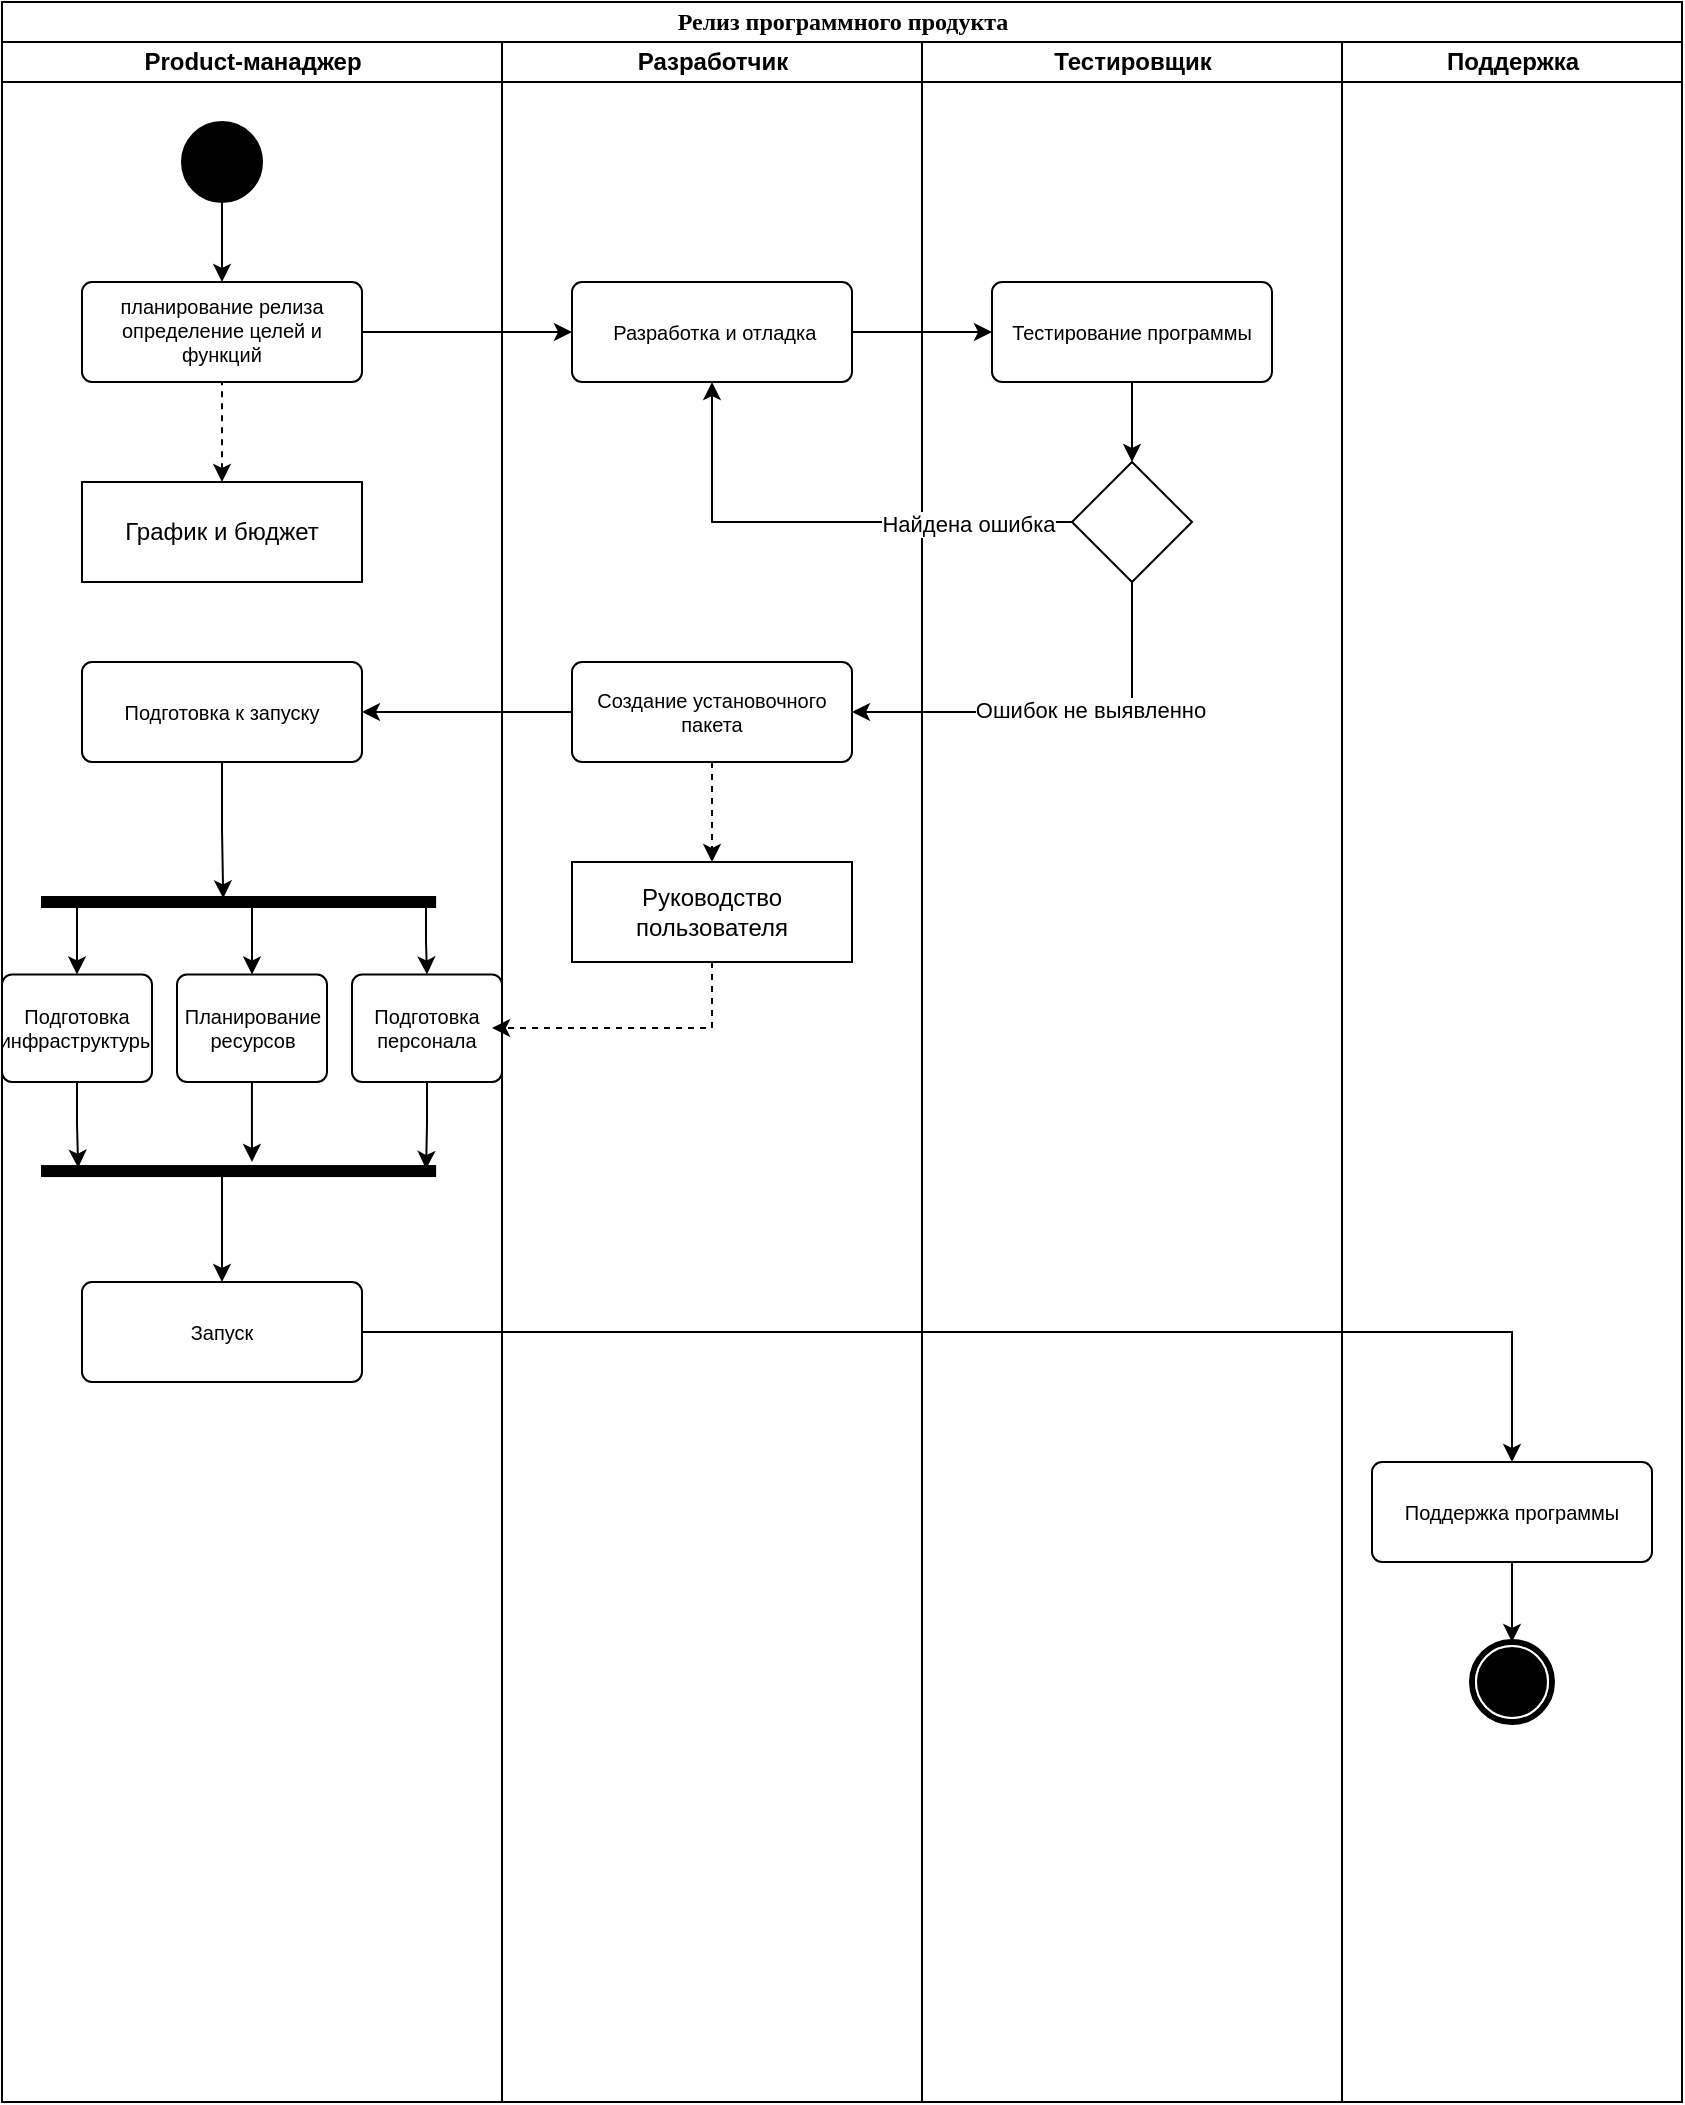 <mxfile version="21.5.2" type="device">
  <diagram name="Page-1" id="0783ab3e-0a74-02c8-0abd-f7b4e66b4bec">
    <mxGraphModel dx="1050" dy="582" grid="1" gridSize="10" guides="1" tooltips="1" connect="1" arrows="1" fold="1" page="1" pageScale="1" pageWidth="850" pageHeight="1100" background="none" math="0" shadow="0">
      <root>
        <mxCell id="0" />
        <mxCell id="1" parent="0" />
        <mxCell id="1c1d494c118603dd-1" value="Релиз программного продукта" style="swimlane;html=1;childLayout=stackLayout;startSize=20;rounded=0;shadow=0;comic=0;labelBackgroundColor=none;strokeWidth=1;fontFamily=Verdana;fontSize=12;align=center;" parent="1" vertex="1">
          <mxGeometry x="5" y="30" width="840" height="1050" as="geometry" />
        </mxCell>
        <mxCell id="1c1d494c118603dd-2" value="Product-манаджер" style="swimlane;html=1;startSize=20;" parent="1c1d494c118603dd-1" vertex="1">
          <mxGeometry y="20" width="250" height="1030" as="geometry" />
        </mxCell>
        <mxCell id="uNPilMALlv55LddA5tbx-31" style="edgeStyle=orthogonalEdgeStyle;rounded=0;orthogonalLoop=1;jettySize=auto;html=1;" edge="1" parent="1c1d494c118603dd-2" source="60571a20871a0731-4" target="uNPilMALlv55LddA5tbx-30">
          <mxGeometry relative="1" as="geometry" />
        </mxCell>
        <mxCell id="60571a20871a0731-4" value="" style="ellipse;whiteSpace=wrap;html=1;rounded=0;shadow=0;comic=0;labelBackgroundColor=none;strokeWidth=1;fillColor=#000000;fontFamily=Verdana;fontSize=12;align=center;" parent="1c1d494c118603dd-2" vertex="1">
          <mxGeometry x="90" y="40" width="40" height="40" as="geometry" />
        </mxCell>
        <mxCell id="uNPilMALlv55LddA5tbx-30" value="&lt;font style=&quot;font-size: 10px;&quot;&gt;планирование релиза&lt;br style=&quot;border-color: var(--border-color); font-size: 10px;&quot;&gt;определение целей и функций&lt;/font&gt;" style="html=1;align=center;verticalAlign=top;rounded=1;absoluteArcSize=1;arcSize=10;dashed=0;whiteSpace=wrap;fontSize=10;" vertex="1" parent="1c1d494c118603dd-2">
          <mxGeometry x="40" y="120" width="140" height="50" as="geometry" />
        </mxCell>
        <mxCell id="uNPilMALlv55LddA5tbx-34" style="edgeStyle=orthogonalEdgeStyle;rounded=0;orthogonalLoop=1;jettySize=auto;html=1;entryX=0.5;entryY=1;entryDx=0;entryDy=0;dashed=1;startArrow=classic;startFill=1;endArrow=none;endFill=0;" edge="1" parent="1c1d494c118603dd-2" source="uNPilMALlv55LddA5tbx-32" target="uNPilMALlv55LddA5tbx-30">
          <mxGeometry relative="1" as="geometry" />
        </mxCell>
        <mxCell id="uNPilMALlv55LddA5tbx-32" value="График и бюджет" style="html=1;whiteSpace=wrap;" vertex="1" parent="1c1d494c118603dd-2">
          <mxGeometry x="40" y="220" width="140" height="50" as="geometry" />
        </mxCell>
        <mxCell id="uNPilMALlv55LddA5tbx-75" style="edgeStyle=orthogonalEdgeStyle;rounded=0;orthogonalLoop=1;jettySize=auto;html=1;entryX=0.868;entryY=0.461;entryDx=0;entryDy=0;entryPerimeter=0;" edge="1" parent="1c1d494c118603dd-2" source="uNPilMALlv55LddA5tbx-49" target="uNPilMALlv55LddA5tbx-52">
          <mxGeometry relative="1" as="geometry" />
        </mxCell>
        <mxCell id="uNPilMALlv55LddA5tbx-49" value="Подготовка к запуску" style="html=1;align=center;verticalAlign=middle;rounded=1;absoluteArcSize=1;arcSize=10;dashed=0;whiteSpace=wrap;fontSize=10;" vertex="1" parent="1c1d494c118603dd-2">
          <mxGeometry x="40" y="310" width="140" height="50" as="geometry" />
        </mxCell>
        <mxCell id="uNPilMALlv55LddA5tbx-61" style="edgeStyle=orthogonalEdgeStyle;rounded=0;orthogonalLoop=1;jettySize=auto;html=1;entryX=0.5;entryY=0;entryDx=0;entryDy=0;" edge="1" parent="1c1d494c118603dd-2" source="uNPilMALlv55LddA5tbx-52" target="uNPilMALlv55LddA5tbx-56">
          <mxGeometry relative="1" as="geometry">
            <Array as="points">
              <mxPoint x="125" y="440" />
              <mxPoint x="125" y="440" />
            </Array>
          </mxGeometry>
        </mxCell>
        <mxCell id="uNPilMALlv55LddA5tbx-63" style="edgeStyle=orthogonalEdgeStyle;rounded=0;orthogonalLoop=1;jettySize=auto;html=1;entryX=0.5;entryY=0;entryDx=0;entryDy=0;" edge="1" parent="1c1d494c118603dd-2" source="uNPilMALlv55LddA5tbx-52" target="uNPilMALlv55LddA5tbx-55">
          <mxGeometry relative="1" as="geometry">
            <Array as="points">
              <mxPoint x="38" y="453" />
            </Array>
          </mxGeometry>
        </mxCell>
        <mxCell id="uNPilMALlv55LddA5tbx-64" style="edgeStyle=orthogonalEdgeStyle;rounded=0;orthogonalLoop=1;jettySize=auto;html=1;" edge="1" parent="1c1d494c118603dd-2" source="uNPilMALlv55LddA5tbx-52" target="uNPilMALlv55LddA5tbx-57">
          <mxGeometry relative="1" as="geometry">
            <Array as="points">
              <mxPoint x="212" y="450" />
              <mxPoint x="212" y="450" />
            </Array>
          </mxGeometry>
        </mxCell>
        <mxCell id="uNPilMALlv55LddA5tbx-52" value="" style="html=1;points=[];perimeter=orthogonalPerimeter;fillColor=strokeColor;rotation=-90;" vertex="1" parent="1c1d494c118603dd-2">
          <mxGeometry x="115.78" y="331.73" width="5" height="196.55" as="geometry" />
        </mxCell>
        <mxCell id="uNPilMALlv55LddA5tbx-70" style="edgeStyle=orthogonalEdgeStyle;rounded=0;orthogonalLoop=1;jettySize=auto;html=1;entryX=0.838;entryY=0.092;entryDx=0;entryDy=0;entryPerimeter=0;" edge="1" parent="1c1d494c118603dd-2" source="uNPilMALlv55LddA5tbx-55" target="uNPilMALlv55LddA5tbx-66">
          <mxGeometry relative="1" as="geometry" />
        </mxCell>
        <mxCell id="uNPilMALlv55LddA5tbx-55" value="Подготовка инфраструктуры" style="html=1;align=center;verticalAlign=middle;rounded=1;absoluteArcSize=1;arcSize=10;dashed=0;whiteSpace=wrap;fontSize=10;" vertex="1" parent="1c1d494c118603dd-2">
          <mxGeometry y="466.25" width="75" height="53.75" as="geometry" />
        </mxCell>
        <mxCell id="uNPilMALlv55LddA5tbx-71" style="edgeStyle=orthogonalEdgeStyle;rounded=0;orthogonalLoop=1;jettySize=auto;html=1;entryX=1.405;entryY=0.534;entryDx=0;entryDy=0;entryPerimeter=0;" edge="1" parent="1c1d494c118603dd-2" source="uNPilMALlv55LddA5tbx-56" target="uNPilMALlv55LddA5tbx-66">
          <mxGeometry relative="1" as="geometry" />
        </mxCell>
        <mxCell id="uNPilMALlv55LddA5tbx-56" value="Планирование ресурсов" style="html=1;align=center;verticalAlign=middle;rounded=1;absoluteArcSize=1;arcSize=10;dashed=0;whiteSpace=wrap;fontSize=10;" vertex="1" parent="1c1d494c118603dd-2">
          <mxGeometry x="87.5" y="466.25" width="75" height="53.75" as="geometry" />
        </mxCell>
        <mxCell id="uNPilMALlv55LddA5tbx-72" style="edgeStyle=orthogonalEdgeStyle;rounded=0;orthogonalLoop=1;jettySize=auto;html=1;entryX=0.705;entryY=0.977;entryDx=0;entryDy=0;entryPerimeter=0;" edge="1" parent="1c1d494c118603dd-2" source="uNPilMALlv55LddA5tbx-57" target="uNPilMALlv55LddA5tbx-66">
          <mxGeometry relative="1" as="geometry" />
        </mxCell>
        <mxCell id="uNPilMALlv55LddA5tbx-57" value="&lt;font style=&quot;font-size: 10px;&quot;&gt;Подготовка&lt;br style=&quot;border-color: var(--border-color);&quot;&gt;персонала&lt;/font&gt;" style="html=1;align=center;verticalAlign=middle;rounded=1;absoluteArcSize=1;arcSize=10;dashed=0;whiteSpace=wrap;fontSize=10;" vertex="1" parent="1c1d494c118603dd-2">
          <mxGeometry x="175" y="466.25" width="75" height="53.75" as="geometry" />
        </mxCell>
        <mxCell id="uNPilMALlv55LddA5tbx-77" style="edgeStyle=orthogonalEdgeStyle;rounded=0;orthogonalLoop=1;jettySize=auto;html=1;entryX=0.5;entryY=0;entryDx=0;entryDy=0;" edge="1" parent="1c1d494c118603dd-2" source="uNPilMALlv55LddA5tbx-66" target="uNPilMALlv55LddA5tbx-73">
          <mxGeometry relative="1" as="geometry">
            <Array as="points">
              <mxPoint x="110" y="580" />
              <mxPoint x="110" y="580" />
            </Array>
          </mxGeometry>
        </mxCell>
        <mxCell id="uNPilMALlv55LddA5tbx-66" value="" style="html=1;points=[];perimeter=orthogonalPerimeter;fillColor=strokeColor;rotation=-90;" vertex="1" parent="1c1d494c118603dd-2">
          <mxGeometry x="115.78" y="466.25" width="5" height="196.55" as="geometry" />
        </mxCell>
        <mxCell id="uNPilMALlv55LddA5tbx-73" value="Запуск" style="html=1;align=center;verticalAlign=middle;rounded=1;absoluteArcSize=1;arcSize=10;dashed=0;whiteSpace=wrap;fontSize=10;" vertex="1" parent="1c1d494c118603dd-2">
          <mxGeometry x="40" y="620" width="140" height="50" as="geometry" />
        </mxCell>
        <mxCell id="1c1d494c118603dd-3" value="Разработчик" style="swimlane;html=1;startSize=20;" parent="1c1d494c118603dd-1" vertex="1">
          <mxGeometry x="250" y="20" width="210" height="1030" as="geometry" />
        </mxCell>
        <mxCell id="uNPilMALlv55LddA5tbx-35" value="&amp;nbsp;Разработка и отладка" style="html=1;align=center;verticalAlign=middle;rounded=1;absoluteArcSize=1;arcSize=10;dashed=0;whiteSpace=wrap;fontSize=10;" vertex="1" parent="1c1d494c118603dd-3">
          <mxGeometry x="35" y="120" width="140" height="50" as="geometry" />
        </mxCell>
        <mxCell id="uNPilMALlv55LddA5tbx-48" style="edgeStyle=orthogonalEdgeStyle;rounded=0;orthogonalLoop=1;jettySize=auto;html=1;entryX=0.5;entryY=0;entryDx=0;entryDy=0;dashed=1;" edge="1" parent="1c1d494c118603dd-3" source="uNPilMALlv55LddA5tbx-44" target="uNPilMALlv55LddA5tbx-47">
          <mxGeometry relative="1" as="geometry" />
        </mxCell>
        <mxCell id="uNPilMALlv55LddA5tbx-44" value="Создание установочного пакета" style="html=1;align=center;verticalAlign=middle;rounded=1;absoluteArcSize=1;arcSize=10;dashed=0;whiteSpace=wrap;fontSize=10;" vertex="1" parent="1c1d494c118603dd-3">
          <mxGeometry x="35" y="310" width="140" height="50" as="geometry" />
        </mxCell>
        <mxCell id="uNPilMALlv55LddA5tbx-47" value="Руководство пользователя" style="html=1;whiteSpace=wrap;" vertex="1" parent="1c1d494c118603dd-3">
          <mxGeometry x="35" y="410" width="140" height="50" as="geometry" />
        </mxCell>
        <mxCell id="1c1d494c118603dd-4" value="Тестировщик" style="swimlane;html=1;startSize=20;" parent="1c1d494c118603dd-1" vertex="1">
          <mxGeometry x="460" y="20" width="210" height="1030" as="geometry" />
        </mxCell>
        <mxCell id="uNPilMALlv55LddA5tbx-40" style="edgeStyle=orthogonalEdgeStyle;rounded=0;orthogonalLoop=1;jettySize=auto;html=1;" edge="1" parent="1c1d494c118603dd-4" source="uNPilMALlv55LddA5tbx-37" target="uNPilMALlv55LddA5tbx-39">
          <mxGeometry relative="1" as="geometry" />
        </mxCell>
        <mxCell id="uNPilMALlv55LddA5tbx-37" value="Тестирование программы" style="html=1;align=center;verticalAlign=middle;rounded=1;absoluteArcSize=1;arcSize=10;dashed=0;whiteSpace=wrap;fontSize=10;" vertex="1" parent="1c1d494c118603dd-4">
          <mxGeometry x="35" y="120" width="140" height="50" as="geometry" />
        </mxCell>
        <mxCell id="uNPilMALlv55LddA5tbx-39" value="" style="rhombus;" vertex="1" parent="1c1d494c118603dd-4">
          <mxGeometry x="75" y="210" width="60" height="60" as="geometry" />
        </mxCell>
        <mxCell id="uNPilMALlv55LddA5tbx-36" style="edgeStyle=orthogonalEdgeStyle;rounded=0;orthogonalLoop=1;jettySize=auto;html=1;" edge="1" parent="1c1d494c118603dd-1" source="uNPilMALlv55LddA5tbx-30" target="uNPilMALlv55LddA5tbx-35">
          <mxGeometry relative="1" as="geometry" />
        </mxCell>
        <mxCell id="uNPilMALlv55LddA5tbx-38" style="edgeStyle=orthogonalEdgeStyle;rounded=0;orthogonalLoop=1;jettySize=auto;html=1;entryX=0;entryY=0.5;entryDx=0;entryDy=0;" edge="1" parent="1c1d494c118603dd-1" source="uNPilMALlv55LddA5tbx-35" target="uNPilMALlv55LddA5tbx-37">
          <mxGeometry relative="1" as="geometry" />
        </mxCell>
        <mxCell id="uNPilMALlv55LddA5tbx-41" style="edgeStyle=orthogonalEdgeStyle;rounded=0;orthogonalLoop=1;jettySize=auto;html=1;entryX=0.5;entryY=1;entryDx=0;entryDy=0;" edge="1" parent="1c1d494c118603dd-1" source="uNPilMALlv55LddA5tbx-39" target="uNPilMALlv55LddA5tbx-35">
          <mxGeometry relative="1" as="geometry" />
        </mxCell>
        <mxCell id="uNPilMALlv55LddA5tbx-43" value="Найдена ошибка" style="edgeLabel;html=1;align=center;verticalAlign=middle;resizable=0;points=[];" vertex="1" connectable="0" parent="uNPilMALlv55LddA5tbx-41">
          <mxGeometry x="-0.581" y="1" relative="1" as="geometry">
            <mxPoint as="offset" />
          </mxGeometry>
        </mxCell>
        <mxCell id="uNPilMALlv55LddA5tbx-45" style="edgeStyle=orthogonalEdgeStyle;rounded=0;orthogonalLoop=1;jettySize=auto;html=1;entryX=1;entryY=0.5;entryDx=0;entryDy=0;" edge="1" parent="1c1d494c118603dd-1" source="uNPilMALlv55LddA5tbx-39" target="uNPilMALlv55LddA5tbx-44">
          <mxGeometry relative="1" as="geometry">
            <mxPoint x="445" y="355" as="targetPoint" />
            <Array as="points">
              <mxPoint x="565" y="355" />
            </Array>
          </mxGeometry>
        </mxCell>
        <mxCell id="uNPilMALlv55LddA5tbx-46" value="Ошибок не выявленно" style="edgeLabel;html=1;align=center;verticalAlign=middle;resizable=0;points=[];" vertex="1" connectable="0" parent="uNPilMALlv55LddA5tbx-45">
          <mxGeometry x="-0.159" y="-1" relative="1" as="geometry">
            <mxPoint as="offset" />
          </mxGeometry>
        </mxCell>
        <mxCell id="uNPilMALlv55LddA5tbx-50" style="edgeStyle=orthogonalEdgeStyle;rounded=0;orthogonalLoop=1;jettySize=auto;html=1;entryX=1;entryY=0.5;entryDx=0;entryDy=0;" edge="1" parent="1c1d494c118603dd-1" source="uNPilMALlv55LddA5tbx-44" target="uNPilMALlv55LddA5tbx-49">
          <mxGeometry relative="1" as="geometry" />
        </mxCell>
        <mxCell id="uNPilMALlv55LddA5tbx-1" value="Поддержка" style="swimlane;html=1;startSize=20;" vertex="1" parent="1c1d494c118603dd-1">
          <mxGeometry x="670" y="20" width="170" height="1030" as="geometry" />
        </mxCell>
        <mxCell id="uNPilMALlv55LddA5tbx-78" value="Поддержка программы" style="html=1;align=center;verticalAlign=middle;rounded=1;absoluteArcSize=1;arcSize=10;dashed=0;whiteSpace=wrap;fontSize=10;" vertex="1" parent="uNPilMALlv55LddA5tbx-1">
          <mxGeometry x="15" y="710" width="140" height="50" as="geometry" />
        </mxCell>
        <mxCell id="uNPilMALlv55LddA5tbx-83" value="" style="edgeStyle=orthogonalEdgeStyle;rounded=0;orthogonalLoop=1;jettySize=auto;html=1;" edge="1" parent="uNPilMALlv55LddA5tbx-1" source="uNPilMALlv55LddA5tbx-78" target="60571a20871a0731-5">
          <mxGeometry relative="1" as="geometry">
            <mxPoint x="760" y="930" as="targetPoint" />
            <mxPoint x="760" y="810" as="sourcePoint" />
          </mxGeometry>
        </mxCell>
        <mxCell id="60571a20871a0731-5" value="" style="shape=mxgraph.bpmn.shape;html=1;verticalLabelPosition=bottom;labelBackgroundColor=#ffffff;verticalAlign=top;perimeter=ellipsePerimeter;outline=end;symbol=terminate;rounded=0;shadow=0;comic=0;strokeWidth=1;fontFamily=Verdana;fontSize=12;align=center;" parent="uNPilMALlv55LddA5tbx-1" vertex="1">
          <mxGeometry x="65" y="800" width="40" height="40" as="geometry" />
        </mxCell>
        <mxCell id="uNPilMALlv55LddA5tbx-79" style="edgeStyle=orthogonalEdgeStyle;rounded=0;orthogonalLoop=1;jettySize=auto;html=1;" edge="1" parent="1c1d494c118603dd-1" source="uNPilMALlv55LddA5tbx-73" target="uNPilMALlv55LddA5tbx-78">
          <mxGeometry relative="1" as="geometry" />
        </mxCell>
        <mxCell id="uNPilMALlv55LddA5tbx-81" style="edgeStyle=orthogonalEdgeStyle;rounded=0;orthogonalLoop=1;jettySize=auto;html=1;dashed=1;" edge="1" parent="1c1d494c118603dd-1" source="uNPilMALlv55LddA5tbx-47">
          <mxGeometry relative="1" as="geometry">
            <mxPoint x="245" y="513" as="targetPoint" />
            <Array as="points">
              <mxPoint x="355" y="513" />
              <mxPoint x="250" y="513" />
            </Array>
          </mxGeometry>
        </mxCell>
      </root>
    </mxGraphModel>
  </diagram>
</mxfile>
